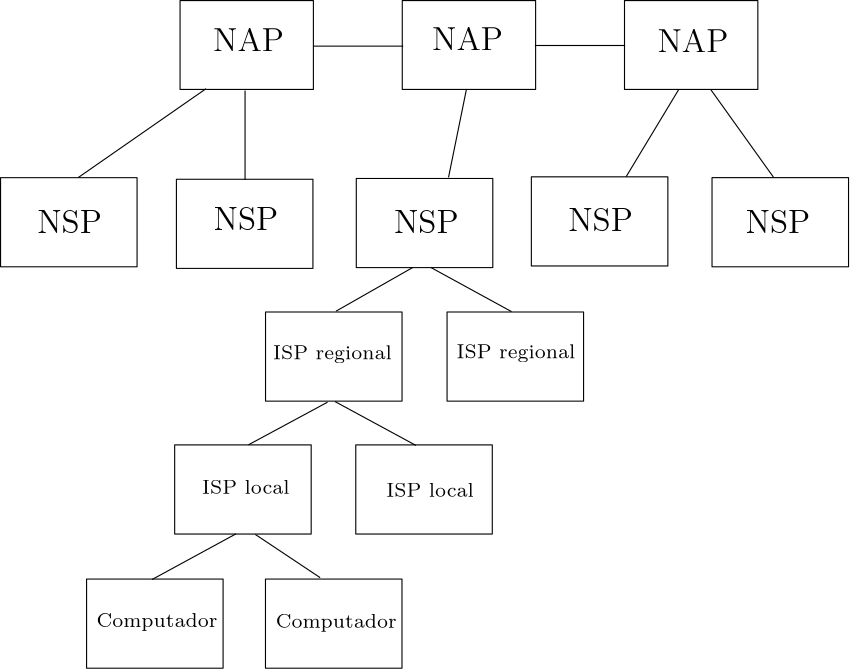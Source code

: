 <?xml version="1.0"?>
<!DOCTYPE ipe SYSTEM "ipe.dtd">
<ipe version="70218" creator="Ipe 7.2.26">
<info created="D:20230220113345" modified="D:20230220113345"/>
<ipestyle name="basic">
<symbol name="arrow/arc(spx)">
<path stroke="sym-stroke" fill="sym-stroke" pen="sym-pen">
0 0 m
-1 0.333 l
-1 -0.333 l
h
</path>
</symbol>
<symbol name="arrow/farc(spx)">
<path stroke="sym-stroke" fill="white" pen="sym-pen">
0 0 m
-1 0.333 l
-1 -0.333 l
h
</path>
</symbol>
<symbol name="arrow/ptarc(spx)">
<path stroke="sym-stroke" fill="sym-stroke" pen="sym-pen">
0 0 m
-1 0.333 l
-0.8 0 l
-1 -0.333 l
h
</path>
</symbol>
<symbol name="arrow/fptarc(spx)">
<path stroke="sym-stroke" fill="white" pen="sym-pen">
0 0 m
-1 0.333 l
-0.8 0 l
-1 -0.333 l
h
</path>
</symbol>
<symbol name="mark/circle(sx)" transformations="translations">
<path fill="sym-stroke">
0.6 0 0 0.6 0 0 e
0.4 0 0 0.4 0 0 e
</path>
</symbol>
<symbol name="mark/disk(sx)" transformations="translations">
<path fill="sym-stroke">
0.6 0 0 0.6 0 0 e
</path>
</symbol>
<symbol name="mark/fdisk(sfx)" transformations="translations">
<group>
<path fill="sym-fill">
0.5 0 0 0.5 0 0 e
</path>
<path fill="sym-stroke" fillrule="eofill">
0.6 0 0 0.6 0 0 e
0.4 0 0 0.4 0 0 e
</path>
</group>
</symbol>
<symbol name="mark/box(sx)" transformations="translations">
<path fill="sym-stroke" fillrule="eofill">
-0.6 -0.6 m
0.6 -0.6 l
0.6 0.6 l
-0.6 0.6 l
h
-0.4 -0.4 m
0.4 -0.4 l
0.4 0.4 l
-0.4 0.4 l
h
</path>
</symbol>
<symbol name="mark/square(sx)" transformations="translations">
<path fill="sym-stroke">
-0.6 -0.6 m
0.6 -0.6 l
0.6 0.6 l
-0.6 0.6 l
h
</path>
</symbol>
<symbol name="mark/fsquare(sfx)" transformations="translations">
<group>
<path fill="sym-fill">
-0.5 -0.5 m
0.5 -0.5 l
0.5 0.5 l
-0.5 0.5 l
h
</path>
<path fill="sym-stroke" fillrule="eofill">
-0.6 -0.6 m
0.6 -0.6 l
0.6 0.6 l
-0.6 0.6 l
h
-0.4 -0.4 m
0.4 -0.4 l
0.4 0.4 l
-0.4 0.4 l
h
</path>
</group>
</symbol>
<symbol name="mark/cross(sx)" transformations="translations">
<group>
<path fill="sym-stroke">
-0.43 -0.57 m
0.57 0.43 l
0.43 0.57 l
-0.57 -0.43 l
h
</path>
<path fill="sym-stroke">
-0.43 0.57 m
0.57 -0.43 l
0.43 -0.57 l
-0.57 0.43 l
h
</path>
</group>
</symbol>
<symbol name="arrow/fnormal(spx)">
<path stroke="sym-stroke" fill="white" pen="sym-pen">
0 0 m
-1 0.333 l
-1 -0.333 l
h
</path>
</symbol>
<symbol name="arrow/pointed(spx)">
<path stroke="sym-stroke" fill="sym-stroke" pen="sym-pen">
0 0 m
-1 0.333 l
-0.8 0 l
-1 -0.333 l
h
</path>
</symbol>
<symbol name="arrow/fpointed(spx)">
<path stroke="sym-stroke" fill="white" pen="sym-pen">
0 0 m
-1 0.333 l
-0.8 0 l
-1 -0.333 l
h
</path>
</symbol>
<symbol name="arrow/linear(spx)">
<path stroke="sym-stroke" pen="sym-pen">
-1 0.333 m
0 0 l
-1 -0.333 l
</path>
</symbol>
<symbol name="arrow/fdouble(spx)">
<path stroke="sym-stroke" fill="white" pen="sym-pen">
0 0 m
-1 0.333 l
-1 -0.333 l
h
-1 0 m
-2 0.333 l
-2 -0.333 l
h
</path>
</symbol>
<symbol name="arrow/double(spx)">
<path stroke="sym-stroke" fill="sym-stroke" pen="sym-pen">
0 0 m
-1 0.333 l
-1 -0.333 l
h
-1 0 m
-2 0.333 l
-2 -0.333 l
h
</path>
</symbol>
<symbol name="arrow/mid-normal(spx)">
<path stroke="sym-stroke" fill="sym-stroke" pen="sym-pen">
0.5 0 m
-0.5 0.333 l
-0.5 -0.333 l
h
</path>
</symbol>
<symbol name="arrow/mid-fnormal(spx)">
<path stroke="sym-stroke" fill="white" pen="sym-pen">
0.5 0 m
-0.5 0.333 l
-0.5 -0.333 l
h
</path>
</symbol>
<symbol name="arrow/mid-pointed(spx)">
<path stroke="sym-stroke" fill="sym-stroke" pen="sym-pen">
0.5 0 m
-0.5 0.333 l
-0.3 0 l
-0.5 -0.333 l
h
</path>
</symbol>
<symbol name="arrow/mid-fpointed(spx)">
<path stroke="sym-stroke" fill="white" pen="sym-pen">
0.5 0 m
-0.5 0.333 l
-0.3 0 l
-0.5 -0.333 l
h
</path>
</symbol>
<symbol name="arrow/mid-double(spx)">
<path stroke="sym-stroke" fill="sym-stroke" pen="sym-pen">
1 0 m
0 0.333 l
0 -0.333 l
h
0 0 m
-1 0.333 l
-1 -0.333 l
h
</path>
</symbol>
<symbol name="arrow/mid-fdouble(spx)">
<path stroke="sym-stroke" fill="white" pen="sym-pen">
1 0 m
0 0.333 l
0 -0.333 l
h
0 0 m
-1 0.333 l
-1 -0.333 l
h
</path>
</symbol>
<anglesize name="22.5 deg" value="22.5"/>
<anglesize name="30 deg" value="30"/>
<anglesize name="45 deg" value="45"/>
<anglesize name="60 deg" value="60"/>
<anglesize name="90 deg" value="90"/>
<arrowsize name="large" value="10"/>
<arrowsize name="small" value="5"/>
<arrowsize name="tiny" value="3"/>
<color name="blue" value="0 0 1"/>
<color name="brown" value="0.647 0.165 0.165"/>
<color name="darkblue" value="0 0 0.545"/>
<color name="darkcyan" value="0 0.545 0.545"/>
<color name="darkgray" value="0.663"/>
<color name="darkgreen" value="0 0.392 0"/>
<color name="darkmagenta" value="0.545 0 0.545"/>
<color name="darkorange" value="1 0.549 0"/>
<color name="darkred" value="0.545 0 0"/>
<color name="gold" value="1 0.843 0"/>
<color name="gray" value="0.745"/>
<color name="green" value="0 1 0"/>
<color name="lightblue" value="0.678 0.847 0.902"/>
<color name="lightcyan" value="0.878 1 1"/>
<color name="lightgray" value="0.827"/>
<color name="lightgreen" value="0.565 0.933 0.565"/>
<color name="lightyellow" value="1 1 0.878"/>
<color name="navy" value="0 0 0.502"/>
<color name="orange" value="1 0.647 0"/>
<color name="pink" value="1 0.753 0.796"/>
<color name="purple" value="0.627 0.125 0.941"/>
<color name="red" value="1 0 0"/>
<color name="seagreen" value="0.18 0.545 0.341"/>
<color name="turquoise" value="0.251 0.878 0.816"/>
<color name="violet" value="0.933 0.51 0.933"/>
<color name="yellow" value="1 1 0"/>
<dashstyle name="dash dot dotted" value="[4 2 1 2 1 2] 0"/>
<dashstyle name="dash dotted" value="[4 2 1 2] 0"/>
<dashstyle name="dashed" value="[4] 0"/>
<dashstyle name="dotted" value="[1 3] 0"/>
<gridsize name="10 pts (~3.5 mm)" value="10"/>
<gridsize name="14 pts (~5 mm)" value="14"/>
<gridsize name="16 pts (~6 mm)" value="16"/>
<gridsize name="20 pts (~7 mm)" value="20"/>
<gridsize name="28 pts (~10 mm)" value="28"/>
<gridsize name="32 pts (~12 mm)" value="32"/>
<gridsize name="4 pts" value="4"/>
<gridsize name="56 pts (~20 mm)" value="56"/>
<gridsize name="8 pts (~3 mm)" value="8"/>
<opacity name="10%" value="0.1"/>
<opacity name="30%" value="0.3"/>
<opacity name="50%" value="0.5"/>
<opacity name="75%" value="0.75"/>
<pen name="fat" value="1.2"/>
<pen name="heavier" value="0.8"/>
<pen name="ultrafat" value="2"/>
<symbolsize name="large" value="5"/>
<symbolsize name="small" value="2"/>
<symbolsize name="tiny" value="1.1"/>
<textsize name="Huge" value="\Huge"/>
<textsize name="LARGE" value="\LARGE"/>
<textsize name="Large" value="\Large"/>
<textsize name="footnote" value="\footnotesize"/>
<textsize name="huge" value="\huge"/>
<textsize name="large" value="\large"/>
<textsize name="script" value="\scriptsize"/>
<textsize name="small" value="\small"/>
<textsize name="tiny" value="\tiny"/>
<textstyle name="center" begin="\begin{center}" end="\end{center}"/>
<textstyle name="item" begin="\begin{itemize}\item{}" end="\end{itemize}"/>
<textstyle name="itemize" begin="\begin{itemize}" end="\end{itemize}"/>
<tiling name="falling" angle="-60" step="4" width="1"/>
<tiling name="rising" angle="30" step="4" width="1"/>
</ipestyle>
<page>
<layer name="alpha"/>
<view layers="alpha" active="alpha"/>
<path layer="alpha" matrix="0.75 0 0 1 144.828 -16.4804" stroke="black">
64 816 m
64 784 l
128 784 l
128 816 l
h
</path>
<text matrix="8 0 0 -4.52333 -307.304 4399.93" transformations="translations" pos="64 800" stroke="black" type="label" width="25.515" height="8.169" depth="0" valign="baseline" size="large">NAP</text>
<path matrix="0.75 0 0 1 224.828 -16.4804" stroke="black">
64 816 m
64 784 l
128 784 l
128 816 l
h
</path>
<text matrix="8 0 0 -4.52333 -228.43 4400.3" transformations="translations" pos="64 800" stroke="black" type="label" width="25.515" height="8.169" depth="0" valign="baseline" size="large">NAP</text>
<path matrix="0.75 0 0 1 304.828 -16.4804" stroke="black">
64 816 m
64 784 l
128 784 l
128 816 l
h
</path>
<text matrix="8 0 0 -4.52333 -147.304 4399.55" transformations="translations" pos="64 800" stroke="black" type="label" width="25.515" height="8.169" depth="0" valign="baseline" size="large">NAP</text>
<path matrix="1 0 0 1 112.828 -16.4804" stroke="black">
127.857 799.592 m
160.345 799.592 l
160.345 799.592 l
160.345 799.592 l
</path>
<path matrix="1 0 0 1 192.713 -16.2583" stroke="black">
127.857 799.592 m
160.345 799.592 l
160.345 799.592 l
160.345 799.592 l
</path>
<path matrix="1 0 0 1 -31.5103 0" stroke="black">
159.718 735.764 m
159.718 703.676 l
208.862 703.676 l
208.862 735.764 l
h
</path>
<path matrix="1 0 0 1 31.7993 -0.578083" stroke="black">
159.718 735.764 m
159.718 703.676 l
208.862 703.676 l
208.862 735.764 l
h
</path>
<path matrix="1 0 0 1 96.5543 -0.288998" stroke="black">
159.718 735.764 m
159.718 703.676 l
208.862 703.676 l
208.862 735.764 l
h
</path>
<path matrix="1 0 0 1 159.575 0.289172" stroke="black">
159.718 735.764 m
159.718 703.676 l
208.862 703.676 l
208.862 735.764 l
h
</path>
<path matrix="1 0 0 1 224.619 0.00008716" stroke="black">
159.718 735.764 m
159.718 703.676 l
208.862 703.676 l
208.862 735.764 l
h
</path>
<path stroke="black">
202.184 767.794 m
156.11 735.764 l
156.11 735.764 l
</path>
<path stroke="black">
216.23 767.109 m
216.23 734.908 l
</path>
<path stroke="black">
295.934 767.621 m
289.474 735.847 l
289.474 735.847 l
289.474 735.847 l
</path>
<path stroke="black">
372.271 767.357 m
353.417 736.11 l
</path>
<path stroke="black">
383.873 767.489 m
406.418 735.979 l
</path>
<text matrix="1 0 0 1 -2.25337 -9.0135" transformations="translations" pos="143.658 724.843" stroke="black" type="label" width="23.243" height="8.169" depth="0" valign="baseline" size="large">NSP</text>
<text matrix="1 0 0 1 61.2163 -7.88721" transformations="translations" pos="143.658 724.843" stroke="black" type="label" width="23.243" height="8.169" depth="0" valign="baseline" size="large">NSP</text>
<text matrix="1 0 0 1 126.189 -9.0139" transformations="translations" pos="143.658 724.843" stroke="black" type="label" width="23.243" height="8.169" depth="0" valign="baseline" size="large">NSP</text>
<text matrix="1 0 0 1 188.907 -8.26277" transformations="translations" pos="143.658 724.843" stroke="black" type="label" width="23.243" height="8.169" depth="0" valign="baseline" size="large">NSP</text>
<text matrix="1 0 0 1 252.753 -9.0139" transformations="translations" pos="143.658 724.843" stroke="black" type="label" width="23.243" height="8.169" depth="0" valign="baseline" size="large">NSP</text>
<path matrix="1 0 0 1 63.8807 -48.3613" stroke="black">
159.718 735.764 m
159.718 703.676 l
208.862 703.676 l
208.862 735.764 l
h
</path>
<path matrix="1 0 0 1 129.229 -48.3613" stroke="black">
159.718 735.764 m
159.718 703.676 l
208.862 703.676 l
208.862 735.764 l
h
</path>
<text matrix="1 0 0 1 0.375562 -12.018" transformations="translations" pos="225.906 682.405" stroke="black" type="label" width="42.798" height="4.849" depth="1.35" valign="baseline" size="script">    ISP
regional</text>
<text matrix="1 0 0 1 66.474 -11.6429" transformations="translations" pos="225.906 682.405" stroke="black" type="label" width="42.798" height="4.849" depth="1.35" valign="baseline" size="script">    ISP
regional</text>
<path stroke="black">
276.607 703.436 m
248.962 687.696 l
</path>
<path stroke="black">
283.047 703.454 m
312.165 687.524 l
</path>
<path matrix="1 0 0 1 31.1702 -96.2031" stroke="black">
159.718 735.764 m
159.718 703.676 l
208.862 703.676 l
208.862 735.764 l
h
</path>
<path matrix="1 0 0 1 96.3686 -96.2031" stroke="black">
159.718 735.764 m
159.718 703.676 l
208.862 703.676 l
208.862 735.764 l
h
</path>
<path stroke="black">
245.918 654.938 m
217.435 639.585 l
</path>
<path stroke="black">
248.588 655.161 m
277.738 639.362 l
</path>
<text matrix="1 0 0 1 6.6756 -5.78552" transformations="translations" pos="194.07 627.791" stroke="black" type="label" width="31.528" height="4.843" depth="0" valign="baseline" size="script">ISP local</text>
<text matrix="1 0 0 1 72.9869 -6.89834" transformations="translations" pos="194.07 627.791" stroke="black" type="label" width="31.528" height="4.843" depth="0" valign="baseline" size="script">ISP local</text>
<path matrix="1 0 0 1 -0.543466 -144.506" stroke="black">
159.718 735.764 m
159.718 703.676 l
208.862 703.676 l
208.862 735.764 l
h
</path>
<path matrix="1 0 0 1 63.8605 -144.506" stroke="black">
159.718 735.764 m
159.718 703.676 l
208.862 703.676 l
208.862 735.764 l
h
</path>
<path stroke="black">
219.891 607.335 m
243.255 591.758 l
</path>
<path stroke="black">
212.993 607.557 m
182.73 591.091 l
</path>
<text matrix="1 0 0 1 -1.55764 -5.563" transformations="translations" pos="164.261 579.52" stroke="black" type="label" width="43.573" height="4.849" depth="1.35" valign="baseline" size="script">Computador</text>
<text matrix="1 0 0 1 62.9731 -5.78597" transformations="translations" pos="164.261 579.52" stroke="black" type="label" width="43.573" height="4.849" depth="1.35" valign="baseline" size="script">Computador</text>
</page>
</ipe>
